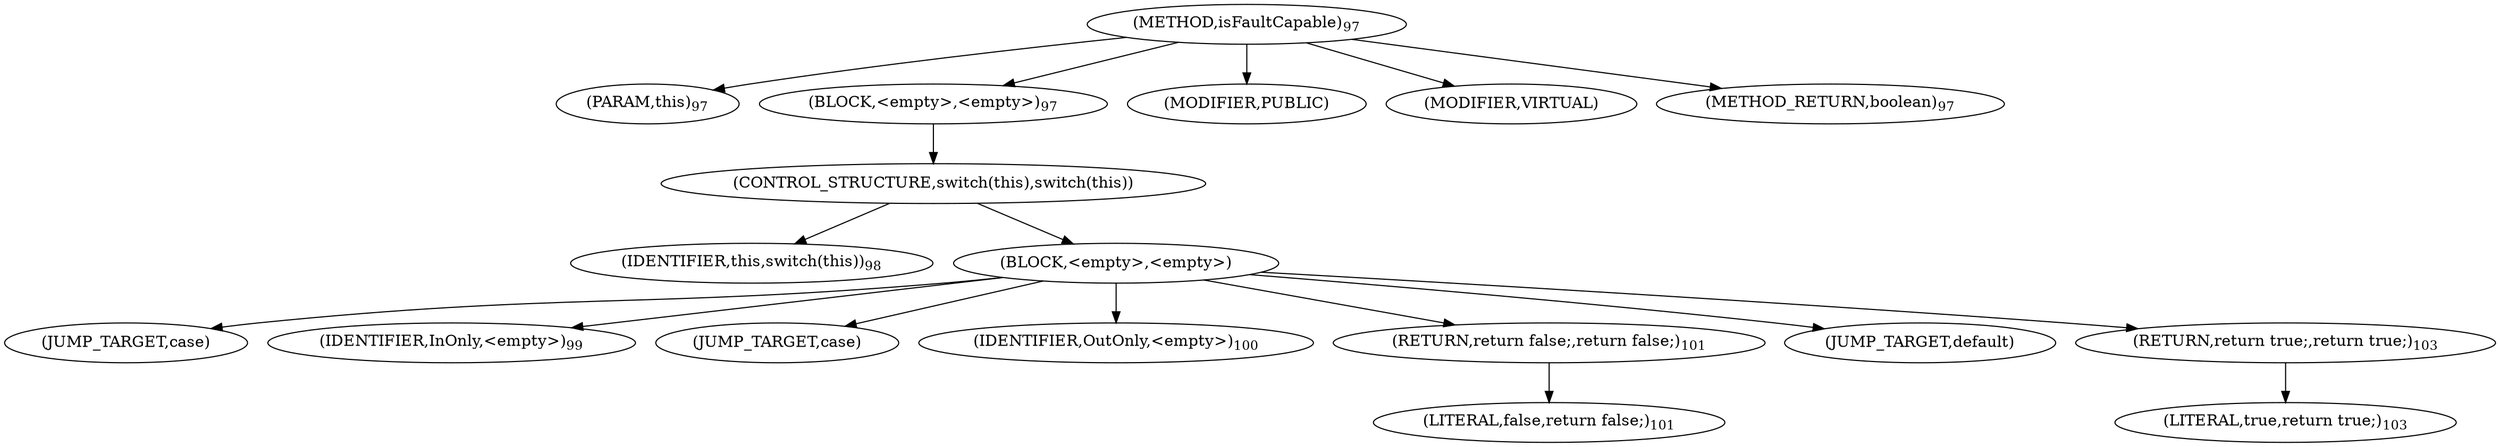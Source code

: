 digraph "isFaultCapable" {  
"125" [label = <(METHOD,isFaultCapable)<SUB>97</SUB>> ]
"13" [label = <(PARAM,this)<SUB>97</SUB>> ]
"126" [label = <(BLOCK,&lt;empty&gt;,&lt;empty&gt;)<SUB>97</SUB>> ]
"127" [label = <(CONTROL_STRUCTURE,switch(this),switch(this))> ]
"12" [label = <(IDENTIFIER,this,switch(this))<SUB>98</SUB>> ]
"128" [label = <(BLOCK,&lt;empty&gt;,&lt;empty&gt;)> ]
"129" [label = <(JUMP_TARGET,case)> ]
"130" [label = <(IDENTIFIER,InOnly,&lt;empty&gt;)<SUB>99</SUB>> ]
"131" [label = <(JUMP_TARGET,case)> ]
"132" [label = <(IDENTIFIER,OutOnly,&lt;empty&gt;)<SUB>100</SUB>> ]
"133" [label = <(RETURN,return false;,return false;)<SUB>101</SUB>> ]
"134" [label = <(LITERAL,false,return false;)<SUB>101</SUB>> ]
"135" [label = <(JUMP_TARGET,default)> ]
"136" [label = <(RETURN,return true;,return true;)<SUB>103</SUB>> ]
"137" [label = <(LITERAL,true,return true;)<SUB>103</SUB>> ]
"138" [label = <(MODIFIER,PUBLIC)> ]
"139" [label = <(MODIFIER,VIRTUAL)> ]
"140" [label = <(METHOD_RETURN,boolean)<SUB>97</SUB>> ]
  "125" -> "13" 
  "125" -> "126" 
  "125" -> "138" 
  "125" -> "139" 
  "125" -> "140" 
  "126" -> "127" 
  "127" -> "12" 
  "127" -> "128" 
  "128" -> "129" 
  "128" -> "130" 
  "128" -> "131" 
  "128" -> "132" 
  "128" -> "133" 
  "128" -> "135" 
  "128" -> "136" 
  "133" -> "134" 
  "136" -> "137" 
}
